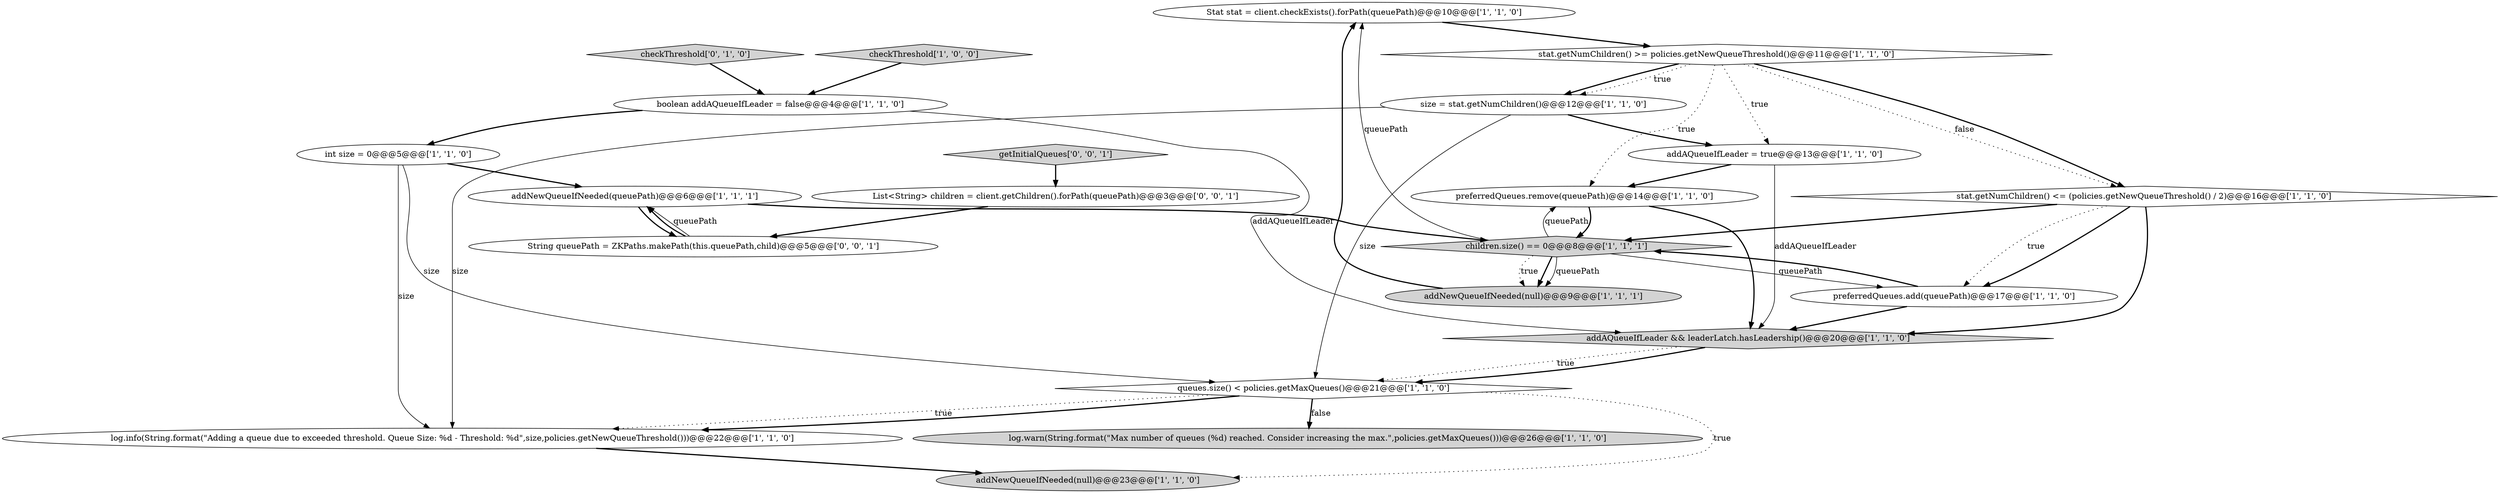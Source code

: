 digraph {
14 [style = filled, label = "Stat stat = client.checkExists().forPath(queuePath)@@@10@@@['1', '1', '0']", fillcolor = white, shape = ellipse image = "AAA0AAABBB1BBB"];
12 [style = filled, label = "log.warn(String.format(\"Max number of queues (%d) reached. Consider increasing the max.\",policies.getMaxQueues()))@@@26@@@['1', '1', '0']", fillcolor = lightgray, shape = ellipse image = "AAA0AAABBB1BBB"];
17 [style = filled, label = "preferredQueues.add(queuePath)@@@17@@@['1', '1', '0']", fillcolor = white, shape = ellipse image = "AAA0AAABBB1BBB"];
16 [style = filled, label = "checkThreshold['1', '0', '0']", fillcolor = lightgray, shape = diamond image = "AAA0AAABBB1BBB"];
8 [style = filled, label = "addAQueueIfLeader = true@@@13@@@['1', '1', '0']", fillcolor = white, shape = ellipse image = "AAA0AAABBB1BBB"];
7 [style = filled, label = "preferredQueues.remove(queuePath)@@@14@@@['1', '1', '0']", fillcolor = white, shape = ellipse image = "AAA0AAABBB1BBB"];
11 [style = filled, label = "size = stat.getNumChildren()@@@12@@@['1', '1', '0']", fillcolor = white, shape = ellipse image = "AAA0AAABBB1BBB"];
3 [style = filled, label = "stat.getNumChildren() >= policies.getNewQueueThreshold()@@@11@@@['1', '1', '0']", fillcolor = white, shape = diamond image = "AAA0AAABBB1BBB"];
4 [style = filled, label = "stat.getNumChildren() <= (policies.getNewQueueThreshold() / 2)@@@16@@@['1', '1', '0']", fillcolor = white, shape = diamond image = "AAA0AAABBB1BBB"];
5 [style = filled, label = "int size = 0@@@5@@@['1', '1', '0']", fillcolor = white, shape = ellipse image = "AAA0AAABBB1BBB"];
1 [style = filled, label = "boolean addAQueueIfLeader = false@@@4@@@['1', '1', '0']", fillcolor = white, shape = ellipse image = "AAA0AAABBB1BBB"];
10 [style = filled, label = "addNewQueueIfNeeded(queuePath)@@@6@@@['1', '1', '1']", fillcolor = white, shape = ellipse image = "AAA0AAABBB1BBB"];
6 [style = filled, label = "addNewQueueIfNeeded(null)@@@23@@@['1', '1', '0']", fillcolor = lightgray, shape = ellipse image = "AAA0AAABBB1BBB"];
21 [style = filled, label = "getInitialQueues['0', '0', '1']", fillcolor = lightgray, shape = diamond image = "AAA0AAABBB3BBB"];
2 [style = filled, label = "children.size() == 0@@@8@@@['1', '1', '1']", fillcolor = lightgray, shape = diamond image = "AAA0AAABBB1BBB"];
9 [style = filled, label = "log.info(String.format(\"Adding a queue due to exceeded threshold. Queue Size: %d - Threshold: %d\",size,policies.getNewQueueThreshold()))@@@22@@@['1', '1', '0']", fillcolor = white, shape = ellipse image = "AAA0AAABBB1BBB"];
0 [style = filled, label = "addAQueueIfLeader && leaderLatch.hasLeadership()@@@20@@@['1', '1', '0']", fillcolor = lightgray, shape = diamond image = "AAA0AAABBB1BBB"];
20 [style = filled, label = "List<String> children = client.getChildren().forPath(queuePath)@@@3@@@['0', '0', '1']", fillcolor = white, shape = ellipse image = "AAA0AAABBB3BBB"];
13 [style = filled, label = "queues.size() < policies.getMaxQueues()@@@21@@@['1', '1', '0']", fillcolor = white, shape = diamond image = "AAA0AAABBB1BBB"];
18 [style = filled, label = "checkThreshold['0', '1', '0']", fillcolor = lightgray, shape = diamond image = "AAA0AAABBB2BBB"];
19 [style = filled, label = "String queuePath = ZKPaths.makePath(this.queuePath,child)@@@5@@@['0', '0', '1']", fillcolor = white, shape = ellipse image = "AAA0AAABBB3BBB"];
15 [style = filled, label = "addNewQueueIfNeeded(null)@@@9@@@['1', '1', '1']", fillcolor = lightgray, shape = ellipse image = "AAA0AAABBB1BBB"];
2->15 [style = solid, label="queuePath"];
13->6 [style = dotted, label="true"];
3->11 [style = bold, label=""];
19->10 [style = bold, label=""];
2->7 [style = solid, label="queuePath"];
10->2 [style = bold, label=""];
14->3 [style = bold, label=""];
11->9 [style = solid, label="size"];
19->10 [style = solid, label="queuePath"];
8->0 [style = solid, label="addAQueueIfLeader"];
3->4 [style = dotted, label="false"];
3->8 [style = dotted, label="true"];
0->13 [style = dotted, label="true"];
4->17 [style = bold, label=""];
5->13 [style = solid, label="size"];
4->17 [style = dotted, label="true"];
13->9 [style = dotted, label="true"];
0->13 [style = bold, label=""];
5->10 [style = bold, label=""];
13->12 [style = dotted, label="false"];
4->2 [style = bold, label=""];
20->19 [style = bold, label=""];
9->6 [style = bold, label=""];
10->19 [style = bold, label=""];
13->12 [style = bold, label=""];
2->15 [style = dotted, label="true"];
16->1 [style = bold, label=""];
21->20 [style = bold, label=""];
2->14 [style = solid, label="queuePath"];
15->14 [style = bold, label=""];
11->8 [style = bold, label=""];
7->0 [style = bold, label=""];
3->11 [style = dotted, label="true"];
5->9 [style = solid, label="size"];
8->7 [style = bold, label=""];
18->1 [style = bold, label=""];
1->0 [style = solid, label="addAQueueIfLeader"];
2->17 [style = solid, label="queuePath"];
13->9 [style = bold, label=""];
11->13 [style = solid, label="size"];
3->7 [style = dotted, label="true"];
2->15 [style = bold, label=""];
3->4 [style = bold, label=""];
17->0 [style = bold, label=""];
4->0 [style = bold, label=""];
17->2 [style = bold, label=""];
1->5 [style = bold, label=""];
7->2 [style = bold, label=""];
}
